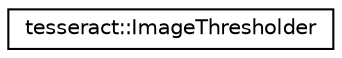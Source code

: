 digraph "Graphical Class Hierarchy"
{
 // LATEX_PDF_SIZE
  edge [fontname="Helvetica",fontsize="10",labelfontname="Helvetica",labelfontsize="10"];
  node [fontname="Helvetica",fontsize="10",shape=record];
  rankdir="LR";
  Node0 [label="tesseract::ImageThresholder",height=0.2,width=0.4,color="black", fillcolor="white", style="filled",URL="$classtesseract_1_1_image_thresholder.html",tooltip=" "];
}
